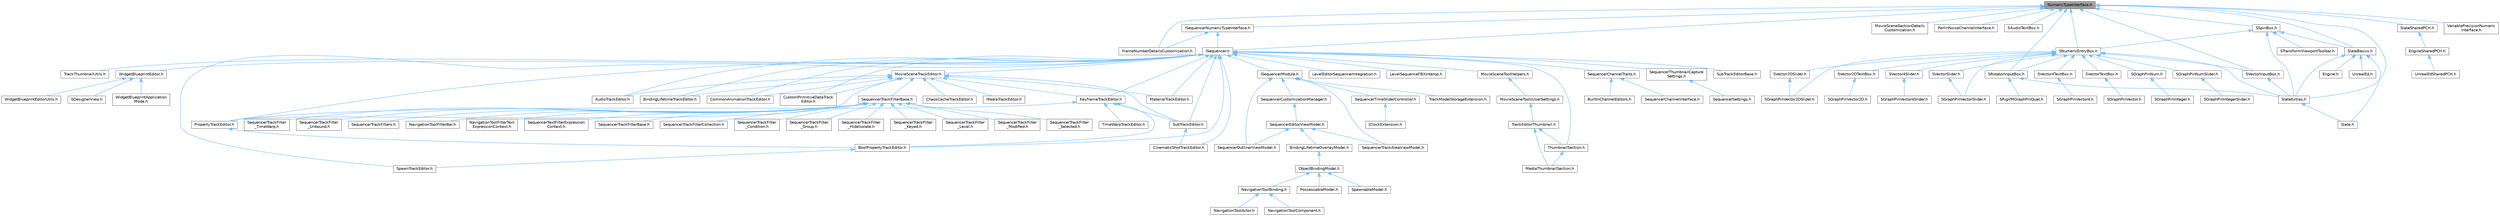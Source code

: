digraph "NumericTypeInterface.h"
{
 // INTERACTIVE_SVG=YES
 // LATEX_PDF_SIZE
  bgcolor="transparent";
  edge [fontname=Helvetica,fontsize=10,labelfontname=Helvetica,labelfontsize=10];
  node [fontname=Helvetica,fontsize=10,shape=box,height=0.2,width=0.4];
  Node1 [id="Node000001",label="NumericTypeInterface.h",height=0.2,width=0.4,color="gray40", fillcolor="grey60", style="filled", fontcolor="black",tooltip=" "];
  Node1 -> Node2 [id="edge1_Node000001_Node000002",dir="back",color="steelblue1",style="solid",tooltip=" "];
  Node2 [id="Node000002",label="FrameNumberDetailsCustomization.h",height=0.2,width=0.4,color="grey40", fillcolor="white", style="filled",URL="$df/db2/FrameNumberDetailsCustomization_8h.html",tooltip=" "];
  Node1 -> Node3 [id="edge2_Node000001_Node000003",dir="back",color="steelblue1",style="solid",tooltip=" "];
  Node3 [id="Node000003",label="ISequencer.h",height=0.2,width=0.4,color="grey40", fillcolor="white", style="filled",URL="$d7/d1d/ISequencer_8h.html",tooltip=" "];
  Node3 -> Node4 [id="edge3_Node000003_Node000004",dir="back",color="steelblue1",style="solid",tooltip=" "];
  Node4 [id="Node000004",label="AudioTrackEditor.h",height=0.2,width=0.4,color="grey40", fillcolor="white", style="filled",URL="$dd/d96/AudioTrackEditor_8h.html",tooltip=" "];
  Node3 -> Node5 [id="edge4_Node000003_Node000005",dir="back",color="steelblue1",style="solid",tooltip=" "];
  Node5 [id="Node000005",label="BindingLifetimeTrackEditor.h",height=0.2,width=0.4,color="grey40", fillcolor="white", style="filled",URL="$db/d3c/BindingLifetimeTrackEditor_8h.html",tooltip=" "];
  Node3 -> Node6 [id="edge5_Node000003_Node000006",dir="back",color="steelblue1",style="solid",tooltip=" "];
  Node6 [id="Node000006",label="BoolPropertyTrackEditor.h",height=0.2,width=0.4,color="grey40", fillcolor="white", style="filled",URL="$db/d07/BoolPropertyTrackEditor_8h.html",tooltip=" "];
  Node6 -> Node7 [id="edge6_Node000006_Node000007",dir="back",color="steelblue1",style="solid",tooltip=" "];
  Node7 [id="Node000007",label="SpawnTrackEditor.h",height=0.2,width=0.4,color="grey40", fillcolor="white", style="filled",URL="$d5/dac/SpawnTrackEditor_8h.html",tooltip=" "];
  Node3 -> Node8 [id="edge7_Node000003_Node000008",dir="back",color="steelblue1",style="solid",tooltip=" "];
  Node8 [id="Node000008",label="CinematicShotTrackEditor.h",height=0.2,width=0.4,color="grey40", fillcolor="white", style="filled",URL="$d3/d0c/CinematicShotTrackEditor_8h.html",tooltip=" "];
  Node3 -> Node9 [id="edge8_Node000003_Node000009",dir="back",color="steelblue1",style="solid",tooltip=" "];
  Node9 [id="Node000009",label="CommonAnimationTrackEditor.h",height=0.2,width=0.4,color="grey40", fillcolor="white", style="filled",URL="$d9/d6e/CommonAnimationTrackEditor_8h.html",tooltip=" "];
  Node3 -> Node10 [id="edge9_Node000003_Node000010",dir="back",color="steelblue1",style="solid",tooltip=" "];
  Node10 [id="Node000010",label="CustomPrimitiveDataTrack\lEditor.h",height=0.2,width=0.4,color="grey40", fillcolor="white", style="filled",URL="$dc/d8f/CustomPrimitiveDataTrackEditor_8h.html",tooltip=" "];
  Node3 -> Node11 [id="edge10_Node000003_Node000011",dir="back",color="steelblue1",style="solid",tooltip=" "];
  Node11 [id="Node000011",label="ISequencerModule.h",height=0.2,width=0.4,color="grey40", fillcolor="white", style="filled",URL="$d7/d3b/ISequencerModule_8h.html",tooltip=" "];
  Node11 -> Node12 [id="edge11_Node000011_Node000012",dir="back",color="steelblue1",style="solid",tooltip=" "];
  Node12 [id="Node000012",label="SequencerCustomizationManager.h",height=0.2,width=0.4,color="grey40", fillcolor="white", style="filled",URL="$dd/dea/SequencerCustomizationManager_8h.html",tooltip=" "];
  Node12 -> Node13 [id="edge12_Node000012_Node000013",dir="back",color="steelblue1",style="solid",tooltip=" "];
  Node13 [id="Node000013",label="SequencerEditorViewModel.h",height=0.2,width=0.4,color="grey40", fillcolor="white", style="filled",URL="$da/d57/SequencerEditorViewModel_8h.html",tooltip=" "];
  Node13 -> Node14 [id="edge13_Node000013_Node000014",dir="back",color="steelblue1",style="solid",tooltip=" "];
  Node14 [id="Node000014",label="BindingLifetimeOverlayModel.h",height=0.2,width=0.4,color="grey40", fillcolor="white", style="filled",URL="$d2/d69/BindingLifetimeOverlayModel_8h.html",tooltip=" "];
  Node14 -> Node15 [id="edge14_Node000014_Node000015",dir="back",color="steelblue1",style="solid",tooltip=" "];
  Node15 [id="Node000015",label="ObjectBindingModel.h",height=0.2,width=0.4,color="grey40", fillcolor="white", style="filled",URL="$de/dbc/ObjectBindingModel_8h.html",tooltip=" "];
  Node15 -> Node16 [id="edge15_Node000015_Node000016",dir="back",color="steelblue1",style="solid",tooltip=" "];
  Node16 [id="Node000016",label="NavigationToolBinding.h",height=0.2,width=0.4,color="grey40", fillcolor="white", style="filled",URL="$d0/db5/NavigationToolBinding_8h.html",tooltip=" "];
  Node16 -> Node17 [id="edge16_Node000016_Node000017",dir="back",color="steelblue1",style="solid",tooltip=" "];
  Node17 [id="Node000017",label="NavigationToolActor.h",height=0.2,width=0.4,color="grey40", fillcolor="white", style="filled",URL="$d6/da8/NavigationToolActor_8h.html",tooltip=" "];
  Node16 -> Node18 [id="edge17_Node000016_Node000018",dir="back",color="steelblue1",style="solid",tooltip=" "];
  Node18 [id="Node000018",label="NavigationToolComponent.h",height=0.2,width=0.4,color="grey40", fillcolor="white", style="filled",URL="$d7/dfc/NavigationToolComponent_8h.html",tooltip=" "];
  Node15 -> Node19 [id="edge18_Node000015_Node000019",dir="back",color="steelblue1",style="solid",tooltip=" "];
  Node19 [id="Node000019",label="PossessableModel.h",height=0.2,width=0.4,color="grey40", fillcolor="white", style="filled",URL="$d5/d01/PossessableModel_8h.html",tooltip=" "];
  Node15 -> Node20 [id="edge19_Node000015_Node000020",dir="back",color="steelblue1",style="solid",tooltip=" "];
  Node20 [id="Node000020",label="SpawnableModel.h",height=0.2,width=0.4,color="grey40", fillcolor="white", style="filled",URL="$d0/dd5/SpawnableModel_8h.html",tooltip=" "];
  Node13 -> Node21 [id="edge20_Node000013_Node000021",dir="back",color="steelblue1",style="solid",tooltip=" "];
  Node21 [id="Node000021",label="SequencerOutlinerViewModel.h",height=0.2,width=0.4,color="grey40", fillcolor="white", style="filled",URL="$da/d12/SequencerOutlinerViewModel_8h.html",tooltip=" "];
  Node13 -> Node22 [id="edge21_Node000013_Node000022",dir="back",color="steelblue1",style="solid",tooltip=" "];
  Node22 [id="Node000022",label="SequencerTrackAreaViewModel.h",height=0.2,width=0.4,color="grey40", fillcolor="white", style="filled",URL="$d9/dd2/SequencerTrackAreaViewModel_8h.html",tooltip=" "];
  Node11 -> Node21 [id="edge22_Node000011_Node000021",dir="back",color="steelblue1",style="solid",tooltip=" "];
  Node11 -> Node23 [id="edge23_Node000011_Node000023",dir="back",color="steelblue1",style="solid",tooltip=" "];
  Node23 [id="Node000023",label="SequencerTimeSliderController.h",height=0.2,width=0.4,color="grey40", fillcolor="white", style="filled",URL="$d3/d54/SequencerTimeSliderController_8h.html",tooltip=" "];
  Node23 -> Node24 [id="edge24_Node000023_Node000024",dir="back",color="steelblue1",style="solid",tooltip=" "];
  Node24 [id="Node000024",label="IClockExtension.h",height=0.2,width=0.4,color="grey40", fillcolor="white", style="filled",URL="$d1/d52/IClockExtension_8h.html",tooltip=" "];
  Node11 -> Node22 [id="edge25_Node000011_Node000022",dir="back",color="steelblue1",style="solid",tooltip=" "];
  Node11 -> Node25 [id="edge26_Node000011_Node000025",dir="back",color="steelblue1",style="solid",tooltip=" "];
  Node25 [id="Node000025",label="TrackModelStorageExtension.h",height=0.2,width=0.4,color="grey40", fillcolor="white", style="filled",URL="$d8/d98/TrackModelStorageExtension_8h.html",tooltip=" "];
  Node3 -> Node26 [id="edge27_Node000003_Node000026",dir="back",color="steelblue1",style="solid",tooltip=" "];
  Node26 [id="Node000026",label="KeyframeTrackEditor.h",height=0.2,width=0.4,color="grey40", fillcolor="white", style="filled",URL="$dd/d47/KeyframeTrackEditor_8h.html",tooltip=" "];
  Node26 -> Node6 [id="edge28_Node000026_Node000006",dir="back",color="steelblue1",style="solid",tooltip=" "];
  Node26 -> Node27 [id="edge29_Node000026_Node000027",dir="back",color="steelblue1",style="solid",tooltip=" "];
  Node27 [id="Node000027",label="PropertyTrackEditor.h",height=0.2,width=0.4,color="grey40", fillcolor="white", style="filled",URL="$da/d9a/PropertyTrackEditor_8h.html",tooltip=" "];
  Node27 -> Node6 [id="edge30_Node000027_Node000006",dir="back",color="steelblue1",style="solid",tooltip=" "];
  Node26 -> Node28 [id="edge31_Node000026_Node000028",dir="back",color="steelblue1",style="solid",tooltip=" "];
  Node28 [id="Node000028",label="SubTrackEditor.h",height=0.2,width=0.4,color="grey40", fillcolor="white", style="filled",URL="$d8/d5b/SubTrackEditor_8h.html",tooltip=" "];
  Node28 -> Node8 [id="edge32_Node000028_Node000008",dir="back",color="steelblue1",style="solid",tooltip=" "];
  Node26 -> Node29 [id="edge33_Node000026_Node000029",dir="back",color="steelblue1",style="solid",tooltip=" "];
  Node29 [id="Node000029",label="TimeWarpTrackEditor.h",height=0.2,width=0.4,color="grey40", fillcolor="white", style="filled",URL="$dc/d2e/TimeWarpTrackEditor_8h.html",tooltip=" "];
  Node3 -> Node30 [id="edge34_Node000003_Node000030",dir="back",color="steelblue1",style="solid",tooltip=" "];
  Node30 [id="Node000030",label="LevelEditorSequencerIntegration.h",height=0.2,width=0.4,color="grey40", fillcolor="white", style="filled",URL="$d5/d15/LevelEditorSequencerIntegration_8h.html",tooltip=" "];
  Node3 -> Node31 [id="edge35_Node000003_Node000031",dir="back",color="steelblue1",style="solid",tooltip=" "];
  Node31 [id="Node000031",label="LevelSequenceFBXInterop.h",height=0.2,width=0.4,color="grey40", fillcolor="white", style="filled",URL="$d7/d4f/LevelSequenceFBXInterop_8h.html",tooltip=" "];
  Node3 -> Node32 [id="edge36_Node000003_Node000032",dir="back",color="steelblue1",style="solid",tooltip=" "];
  Node32 [id="Node000032",label="MaterialTrackEditor.h",height=0.2,width=0.4,color="grey40", fillcolor="white", style="filled",URL="$d1/d9f/MaterialTrackEditor_8h.html",tooltip=" "];
  Node3 -> Node33 [id="edge37_Node000003_Node000033",dir="back",color="steelblue1",style="solid",tooltip=" "];
  Node33 [id="Node000033",label="MovieSceneToolHelpers.h",height=0.2,width=0.4,color="grey40", fillcolor="white", style="filled",URL="$d4/d0e/MovieSceneToolHelpers_8h.html",tooltip=" "];
  Node33 -> Node34 [id="edge38_Node000033_Node000034",dir="back",color="steelblue1",style="solid",tooltip=" "];
  Node34 [id="Node000034",label="MovieSceneToolsUserSettings.h",height=0.2,width=0.4,color="grey40", fillcolor="white", style="filled",URL="$d5/dab/MovieSceneToolsUserSettings_8h.html",tooltip=" "];
  Node34 -> Node35 [id="edge39_Node000034_Node000035",dir="back",color="steelblue1",style="solid",tooltip=" "];
  Node35 [id="Node000035",label="TrackEditorThumbnail.h",height=0.2,width=0.4,color="grey40", fillcolor="white", style="filled",URL="$d6/d44/TrackEditorThumbnail_8h.html",tooltip=" "];
  Node35 -> Node36 [id="edge40_Node000035_Node000036",dir="back",color="steelblue1",style="solid",tooltip=" "];
  Node36 [id="Node000036",label="MediaThumbnailSection.h",height=0.2,width=0.4,color="grey40", fillcolor="white", style="filled",URL="$d8/dfe/MediaThumbnailSection_8h.html",tooltip=" "];
  Node35 -> Node37 [id="edge41_Node000035_Node000037",dir="back",color="steelblue1",style="solid",tooltip=" "];
  Node37 [id="Node000037",label="ThumbnailSection.h",height=0.2,width=0.4,color="grey40", fillcolor="white", style="filled",URL="$de/daf/ThumbnailSection_8h.html",tooltip=" "];
  Node37 -> Node36 [id="edge42_Node000037_Node000036",dir="back",color="steelblue1",style="solid",tooltip=" "];
  Node3 -> Node38 [id="edge43_Node000003_Node000038",dir="back",color="steelblue1",style="solid",tooltip=" "];
  Node38 [id="Node000038",label="MovieSceneTrackEditor.h",height=0.2,width=0.4,color="grey40", fillcolor="white", style="filled",URL="$db/d6c/MovieSceneTrackEditor_8h.html",tooltip=" "];
  Node38 -> Node4 [id="edge44_Node000038_Node000004",dir="back",color="steelblue1",style="solid",tooltip=" "];
  Node38 -> Node5 [id="edge45_Node000038_Node000005",dir="back",color="steelblue1",style="solid",tooltip=" "];
  Node38 -> Node39 [id="edge46_Node000038_Node000039",dir="back",color="steelblue1",style="solid",tooltip=" "];
  Node39 [id="Node000039",label="ChaosCacheTrackEditor.h",height=0.2,width=0.4,color="grey40", fillcolor="white", style="filled",URL="$db/d36/ChaosCacheTrackEditor_8h.html",tooltip=" "];
  Node38 -> Node9 [id="edge47_Node000038_Node000009",dir="back",color="steelblue1",style="solid",tooltip=" "];
  Node38 -> Node10 [id="edge48_Node000038_Node000010",dir="back",color="steelblue1",style="solid",tooltip=" "];
  Node38 -> Node26 [id="edge49_Node000038_Node000026",dir="back",color="steelblue1",style="solid",tooltip=" "];
  Node38 -> Node32 [id="edge50_Node000038_Node000032",dir="back",color="steelblue1",style="solid",tooltip=" "];
  Node38 -> Node40 [id="edge51_Node000038_Node000040",dir="back",color="steelblue1",style="solid",tooltip=" "];
  Node40 [id="Node000040",label="MediaTrackEditor.h",height=0.2,width=0.4,color="grey40", fillcolor="white", style="filled",URL="$d0/d41/MediaTrackEditor_8h.html",tooltip=" "];
  Node38 -> Node27 [id="edge52_Node000038_Node000027",dir="back",color="steelblue1",style="solid",tooltip=" "];
  Node38 -> Node41 [id="edge53_Node000038_Node000041",dir="back",color="steelblue1",style="solid",tooltip=" "];
  Node41 [id="Node000041",label="SequencerTrackFilterBase.h",height=0.2,width=0.4,color="grey40", fillcolor="white", style="filled",URL="$d8/def/Filters_2SequencerTrackFilterBase_8h.html",tooltip=" "];
  Node41 -> Node42 [id="edge54_Node000041_Node000042",dir="back",color="steelblue1",style="solid",tooltip=" "];
  Node42 [id="Node000042",label="NavigationToolFilterBar.h",height=0.2,width=0.4,color="grey40", fillcolor="white", style="filled",URL="$df/d14/NavigationToolFilterBar_8h.html",tooltip=" "];
  Node41 -> Node43 [id="edge55_Node000041_Node000043",dir="back",color="steelblue1",style="solid",tooltip=" "];
  Node43 [id="Node000043",label="NavigationToolFilterText\lExpressionContext.h",height=0.2,width=0.4,color="grey40", fillcolor="white", style="filled",URL="$d8/dd2/NavigationToolFilterTextExpressionContext_8h.html",tooltip=" "];
  Node41 -> Node44 [id="edge56_Node000041_Node000044",dir="back",color="steelblue1",style="solid",tooltip=" "];
  Node44 [id="Node000044",label="SequencerTextFilterExpression\lContext.h",height=0.2,width=0.4,color="grey40", fillcolor="white", style="filled",URL="$d0/d9f/SequencerTextFilterExpressionContext_8h.html",tooltip=" "];
  Node41 -> Node45 [id="edge57_Node000041_Node000045",dir="back",color="steelblue1",style="solid",tooltip=" "];
  Node45 [id="Node000045",label="SequencerTrackFilterBase.h",height=0.2,width=0.4,color="grey40", fillcolor="white", style="filled",URL="$d8/d4d/SequencerTrackFilterBase_8h.html",tooltip=" "];
  Node41 -> Node46 [id="edge58_Node000041_Node000046",dir="back",color="steelblue1",style="solid",tooltip=" "];
  Node46 [id="Node000046",label="SequencerTrackFilterCollection.h",height=0.2,width=0.4,color="grey40", fillcolor="white", style="filled",URL="$d8/de2/SequencerTrackFilterCollection_8h.html",tooltip=" "];
  Node41 -> Node47 [id="edge59_Node000041_Node000047",dir="back",color="steelblue1",style="solid",tooltip=" "];
  Node47 [id="Node000047",label="SequencerTrackFilter\l_Condition.h",height=0.2,width=0.4,color="grey40", fillcolor="white", style="filled",URL="$df/d17/SequencerTrackFilter__Condition_8h.html",tooltip=" "];
  Node41 -> Node48 [id="edge60_Node000041_Node000048",dir="back",color="steelblue1",style="solid",tooltip=" "];
  Node48 [id="Node000048",label="SequencerTrackFilter\l_Group.h",height=0.2,width=0.4,color="grey40", fillcolor="white", style="filled",URL="$da/dea/SequencerTrackFilter__Group_8h.html",tooltip=" "];
  Node41 -> Node49 [id="edge61_Node000041_Node000049",dir="back",color="steelblue1",style="solid",tooltip=" "];
  Node49 [id="Node000049",label="SequencerTrackFilter\l_HideIsolate.h",height=0.2,width=0.4,color="grey40", fillcolor="white", style="filled",URL="$d3/d55/SequencerTrackFilter__HideIsolate_8h.html",tooltip=" "];
  Node41 -> Node50 [id="edge62_Node000041_Node000050",dir="back",color="steelblue1",style="solid",tooltip=" "];
  Node50 [id="Node000050",label="SequencerTrackFilter\l_Keyed.h",height=0.2,width=0.4,color="grey40", fillcolor="white", style="filled",URL="$d4/d2d/SequencerTrackFilter__Keyed_8h.html",tooltip=" "];
  Node41 -> Node51 [id="edge63_Node000041_Node000051",dir="back",color="steelblue1",style="solid",tooltip=" "];
  Node51 [id="Node000051",label="SequencerTrackFilter\l_Level.h",height=0.2,width=0.4,color="grey40", fillcolor="white", style="filled",URL="$d2/d6c/SequencerTrackFilter__Level_8h.html",tooltip=" "];
  Node41 -> Node52 [id="edge64_Node000041_Node000052",dir="back",color="steelblue1",style="solid",tooltip=" "];
  Node52 [id="Node000052",label="SequencerTrackFilter\l_Modified.h",height=0.2,width=0.4,color="grey40", fillcolor="white", style="filled",URL="$d0/dd9/SequencerTrackFilter__Modified_8h.html",tooltip=" "];
  Node41 -> Node53 [id="edge65_Node000041_Node000053",dir="back",color="steelblue1",style="solid",tooltip=" "];
  Node53 [id="Node000053",label="SequencerTrackFilter\l_Selected.h",height=0.2,width=0.4,color="grey40", fillcolor="white", style="filled",URL="$dc/d54/SequencerTrackFilter__Selected_8h.html",tooltip=" "];
  Node41 -> Node54 [id="edge66_Node000041_Node000054",dir="back",color="steelblue1",style="solid",tooltip=" "];
  Node54 [id="Node000054",label="SequencerTrackFilter\l_TimeWarp.h",height=0.2,width=0.4,color="grey40", fillcolor="white", style="filled",URL="$d6/dd0/SequencerTrackFilter__TimeWarp_8h.html",tooltip=" "];
  Node41 -> Node55 [id="edge67_Node000041_Node000055",dir="back",color="steelblue1",style="solid",tooltip=" "];
  Node55 [id="Node000055",label="SequencerTrackFilter\l_Unbound.h",height=0.2,width=0.4,color="grey40", fillcolor="white", style="filled",URL="$d0/dd1/SequencerTrackFilter__Unbound_8h.html",tooltip=" "];
  Node41 -> Node56 [id="edge68_Node000041_Node000056",dir="back",color="steelblue1",style="solid",tooltip=" "];
  Node56 [id="Node000056",label="SequencerTrackFilters.h",height=0.2,width=0.4,color="grey40", fillcolor="white", style="filled",URL="$df/d72/SequencerTrackFilters_8h.html",tooltip=" "];
  Node38 -> Node28 [id="edge69_Node000038_Node000028",dir="back",color="steelblue1",style="solid",tooltip=" "];
  Node3 -> Node27 [id="edge70_Node000003_Node000027",dir="back",color="steelblue1",style="solid",tooltip=" "];
  Node3 -> Node57 [id="edge71_Node000003_Node000057",dir="back",color="steelblue1",style="solid",tooltip=" "];
  Node57 [id="Node000057",label="SequencerChannelTraits.h",height=0.2,width=0.4,color="grey40", fillcolor="white", style="filled",URL="$d6/db9/SequencerChannelTraits_8h.html",tooltip=" "];
  Node57 -> Node58 [id="edge72_Node000057_Node000058",dir="back",color="steelblue1",style="solid",tooltip=" "];
  Node58 [id="Node000058",label="BuiltInChannelEditors.h",height=0.2,width=0.4,color="grey40", fillcolor="white", style="filled",URL="$df/daf/BuiltInChannelEditors_8h.html",tooltip=" "];
  Node57 -> Node59 [id="edge73_Node000057_Node000059",dir="back",color="steelblue1",style="solid",tooltip=" "];
  Node59 [id="Node000059",label="SequencerChannelInterface.h",height=0.2,width=0.4,color="grey40", fillcolor="white", style="filled",URL="$da/d51/SequencerChannelInterface_8h.html",tooltip=" "];
  Node3 -> Node60 [id="edge74_Node000003_Node000060",dir="back",color="steelblue1",style="solid",tooltip=" "];
  Node60 [id="Node000060",label="SequencerThumbnailCapture\lSettings.h",height=0.2,width=0.4,color="grey40", fillcolor="white", style="filled",URL="$de/d05/SequencerThumbnailCaptureSettings_8h.html",tooltip=" "];
  Node60 -> Node61 [id="edge75_Node000060_Node000061",dir="back",color="steelblue1",style="solid",tooltip=" "];
  Node61 [id="Node000061",label="SequencerSettings.h",height=0.2,width=0.4,color="grey40", fillcolor="white", style="filled",URL="$d1/d46/SequencerSettings_8h.html",tooltip=" "];
  Node3 -> Node7 [id="edge76_Node000003_Node000007",dir="back",color="steelblue1",style="solid",tooltip=" "];
  Node3 -> Node28 [id="edge77_Node000003_Node000028",dir="back",color="steelblue1",style="solid",tooltip=" "];
  Node3 -> Node62 [id="edge78_Node000003_Node000062",dir="back",color="steelblue1",style="solid",tooltip=" "];
  Node62 [id="Node000062",label="SubTrackEditorBase.h",height=0.2,width=0.4,color="grey40", fillcolor="white", style="filled",URL="$db/d33/SubTrackEditorBase_8h.html",tooltip=" "];
  Node3 -> Node37 [id="edge79_Node000003_Node000037",dir="back",color="steelblue1",style="solid",tooltip=" "];
  Node3 -> Node63 [id="edge80_Node000003_Node000063",dir="back",color="steelblue1",style="solid",tooltip=" "];
  Node63 [id="Node000063",label="TrackThumbnailUtils.h",height=0.2,width=0.4,color="grey40", fillcolor="white", style="filled",URL="$dc/df4/TrackThumbnailUtils_8h.html",tooltip=" "];
  Node3 -> Node64 [id="edge81_Node000003_Node000064",dir="back",color="steelblue1",style="solid",tooltip=" "];
  Node64 [id="Node000064",label="WidgetBlueprintEditor.h",height=0.2,width=0.4,color="grey40", fillcolor="white", style="filled",URL="$d6/d04/WidgetBlueprintEditor_8h.html",tooltip=" "];
  Node64 -> Node65 [id="edge82_Node000064_Node000065",dir="back",color="steelblue1",style="solid",tooltip=" "];
  Node65 [id="Node000065",label="SDesignerView.h",height=0.2,width=0.4,color="grey40", fillcolor="white", style="filled",URL="$d2/d14/SDesignerView_8h.html",tooltip=" "];
  Node64 -> Node66 [id="edge83_Node000064_Node000066",dir="back",color="steelblue1",style="solid",tooltip=" "];
  Node66 [id="Node000066",label="WidgetBlueprintApplication\lMode.h",height=0.2,width=0.4,color="grey40", fillcolor="white", style="filled",URL="$d3/d40/WidgetBlueprintApplicationMode_8h.html",tooltip=" "];
  Node64 -> Node67 [id="edge84_Node000064_Node000067",dir="back",color="steelblue1",style="solid",tooltip=" "];
  Node67 [id="Node000067",label="WidgetBlueprintEditorUtils.h",height=0.2,width=0.4,color="grey40", fillcolor="white", style="filled",URL="$d9/df7/WidgetBlueprintEditorUtils_8h.html",tooltip=" "];
  Node1 -> Node68 [id="edge85_Node000001_Node000068",dir="back",color="steelblue1",style="solid",tooltip=" "];
  Node68 [id="Node000068",label="ISequencerNumericTypeInterface.h",height=0.2,width=0.4,color="grey40", fillcolor="white", style="filled",URL="$db/df1/ISequencerNumericTypeInterface_8h.html",tooltip=" "];
  Node68 -> Node2 [id="edge86_Node000068_Node000002",dir="back",color="steelblue1",style="solid",tooltip=" "];
  Node68 -> Node3 [id="edge87_Node000068_Node000003",dir="back",color="steelblue1",style="solid",tooltip=" "];
  Node1 -> Node69 [id="edge88_Node000001_Node000069",dir="back",color="steelblue1",style="solid",tooltip=" "];
  Node69 [id="Node000069",label="MovieSceneSectionDetails\lCustomization.h",height=0.2,width=0.4,color="grey40", fillcolor="white", style="filled",URL="$d3/de7/MovieSceneSectionDetailsCustomization_8h.html",tooltip=" "];
  Node1 -> Node70 [id="edge89_Node000001_Node000070",dir="back",color="steelblue1",style="solid",tooltip=" "];
  Node70 [id="Node000070",label="PerlinNoiseChannelInterface.h",height=0.2,width=0.4,color="grey40", fillcolor="white", style="filled",URL="$d5/dc1/PerlinNoiseChannelInterface_8h.html",tooltip=" "];
  Node1 -> Node71 [id="edge90_Node000001_Node000071",dir="back",color="steelblue1",style="solid",tooltip=" "];
  Node71 [id="Node000071",label="SAudioTextBox.h",height=0.2,width=0.4,color="grey40", fillcolor="white", style="filled",URL="$da/da3/SAudioTextBox_8h.html",tooltip=" "];
  Node1 -> Node72 [id="edge91_Node000001_Node000072",dir="back",color="steelblue1",style="solid",tooltip=" "];
  Node72 [id="Node000072",label="SNumericEntryBox.h",height=0.2,width=0.4,color="grey40", fillcolor="white", style="filled",URL="$d8/d1a/SNumericEntryBox_8h.html",tooltip=" "];
  Node72 -> Node73 [id="edge92_Node000072_Node000073",dir="back",color="steelblue1",style="solid",tooltip=" "];
  Node73 [id="Node000073",label="SGraphPinNum.h",height=0.2,width=0.4,color="grey40", fillcolor="white", style="filled",URL="$d7/da4/SGraphPinNum_8h.html",tooltip=" "];
  Node73 -> Node74 [id="edge93_Node000073_Node000074",dir="back",color="steelblue1",style="solid",tooltip=" "];
  Node74 [id="Node000074",label="SGraphPinInteger.h",height=0.2,width=0.4,color="grey40", fillcolor="white", style="filled",URL="$df/d54/SGraphPinInteger_8h.html",tooltip=" "];
  Node72 -> Node75 [id="edge94_Node000072_Node000075",dir="back",color="steelblue1",style="solid",tooltip=" "];
  Node75 [id="Node000075",label="SGraphPinNumSlider.h",height=0.2,width=0.4,color="grey40", fillcolor="white", style="filled",URL="$d5/d00/SGraphPinNumSlider_8h.html",tooltip=" "];
  Node75 -> Node76 [id="edge95_Node000075_Node000076",dir="back",color="steelblue1",style="solid",tooltip=" "];
  Node76 [id="Node000076",label="SGraphPinIntegerSlider.h",height=0.2,width=0.4,color="grey40", fillcolor="white", style="filled",URL="$da/d60/SGraphPinIntegerSlider_8h.html",tooltip=" "];
  Node72 -> Node77 [id="edge96_Node000072_Node000077",dir="back",color="steelblue1",style="solid",tooltip=" "];
  Node77 [id="Node000077",label="SGraphPinVector2DSlider.h",height=0.2,width=0.4,color="grey40", fillcolor="white", style="filled",URL="$d7/d05/SGraphPinVector2DSlider_8h.html",tooltip=" "];
  Node72 -> Node78 [id="edge97_Node000072_Node000078",dir="back",color="steelblue1",style="solid",tooltip=" "];
  Node78 [id="Node000078",label="SGraphPinVectorSlider.h",height=0.2,width=0.4,color="grey40", fillcolor="white", style="filled",URL="$dc/d38/SGraphPinVectorSlider_8h.html",tooltip=" "];
  Node72 -> Node79 [id="edge98_Node000072_Node000079",dir="back",color="steelblue1",style="solid",tooltip=" "];
  Node79 [id="Node000079",label="SRotatorInputBox.h",height=0.2,width=0.4,color="grey40", fillcolor="white", style="filled",URL="$de/dd2/SRotatorInputBox_8h.html",tooltip=" "];
  Node79 -> Node80 [id="edge99_Node000079_Node000080",dir="back",color="steelblue1",style="solid",tooltip=" "];
  Node80 [id="Node000080",label="SRigVMGraphPinQuat.h",height=0.2,width=0.4,color="grey40", fillcolor="white", style="filled",URL="$de/dda/SRigVMGraphPinQuat_8h.html",tooltip=" "];
  Node79 -> Node81 [id="edge100_Node000079_Node000081",dir="back",color="steelblue1",style="solid",tooltip=" "];
  Node81 [id="Node000081",label="SlateExtras.h",height=0.2,width=0.4,color="grey40", fillcolor="white", style="filled",URL="$d8/dec/SlateExtras_8h.html",tooltip=" "];
  Node81 -> Node82 [id="edge101_Node000081_Node000082",dir="back",color="steelblue1",style="solid",tooltip=" "];
  Node82 [id="Node000082",label="Slate.h",height=0.2,width=0.4,color="grey40", fillcolor="white", style="filled",URL="$d2/dc0/Slate_8h.html",tooltip=" "];
  Node72 -> Node83 [id="edge102_Node000072_Node000083",dir="back",color="steelblue1",style="solid",tooltip=" "];
  Node83 [id="Node000083",label="SVector2DSlider.h",height=0.2,width=0.4,color="grey40", fillcolor="white", style="filled",URL="$de/d67/SVector2DSlider_8h.html",tooltip=" "];
  Node83 -> Node77 [id="edge103_Node000083_Node000077",dir="back",color="steelblue1",style="solid",tooltip=" "];
  Node72 -> Node84 [id="edge104_Node000072_Node000084",dir="back",color="steelblue1",style="solid",tooltip=" "];
  Node84 [id="Node000084",label="SVector2DTextBox.h",height=0.2,width=0.4,color="grey40", fillcolor="white", style="filled",URL="$d6/d71/SVector2DTextBox_8h.html",tooltip=" "];
  Node84 -> Node85 [id="edge105_Node000084_Node000085",dir="back",color="steelblue1",style="solid",tooltip=" "];
  Node85 [id="Node000085",label="SGraphPinVector2D.h",height=0.2,width=0.4,color="grey40", fillcolor="white", style="filled",URL="$d7/d67/SGraphPinVector2D_8h.html",tooltip=" "];
  Node72 -> Node86 [id="edge106_Node000072_Node000086",dir="back",color="steelblue1",style="solid",tooltip=" "];
  Node86 [id="Node000086",label="SVector4Slider.h",height=0.2,width=0.4,color="grey40", fillcolor="white", style="filled",URL="$d4/dec/SVector4Slider_8h.html",tooltip=" "];
  Node86 -> Node87 [id="edge107_Node000086_Node000087",dir="back",color="steelblue1",style="solid",tooltip=" "];
  Node87 [id="Node000087",label="SGraphPinVector4Slider.h",height=0.2,width=0.4,color="grey40", fillcolor="white", style="filled",URL="$d9/db8/SGraphPinVector4Slider_8h.html",tooltip=" "];
  Node72 -> Node88 [id="edge108_Node000072_Node000088",dir="back",color="steelblue1",style="solid",tooltip=" "];
  Node88 [id="Node000088",label="SVector4TextBox.h",height=0.2,width=0.4,color="grey40", fillcolor="white", style="filled",URL="$dd/da4/SVector4TextBox_8h.html",tooltip=" "];
  Node88 -> Node89 [id="edge109_Node000088_Node000089",dir="back",color="steelblue1",style="solid",tooltip=" "];
  Node89 [id="Node000089",label="SGraphPinVector4.h",height=0.2,width=0.4,color="grey40", fillcolor="white", style="filled",URL="$d4/d94/SGraphPinVector4_8h.html",tooltip=" "];
  Node72 -> Node90 [id="edge110_Node000072_Node000090",dir="back",color="steelblue1",style="solid",tooltip=" "];
  Node90 [id="Node000090",label="SVectorInputBox.h",height=0.2,width=0.4,color="grey40", fillcolor="white", style="filled",URL="$df/d44/SVectorInputBox_8h.html",tooltip=" "];
  Node90 -> Node81 [id="edge111_Node000090_Node000081",dir="back",color="steelblue1",style="solid",tooltip=" "];
  Node72 -> Node91 [id="edge112_Node000072_Node000091",dir="back",color="steelblue1",style="solid",tooltip=" "];
  Node91 [id="Node000091",label="SVectorSlider.h",height=0.2,width=0.4,color="grey40", fillcolor="white", style="filled",URL="$d2/db5/SVectorSlider_8h.html",tooltip=" "];
  Node91 -> Node78 [id="edge113_Node000091_Node000078",dir="back",color="steelblue1",style="solid",tooltip=" "];
  Node72 -> Node92 [id="edge114_Node000072_Node000092",dir="back",color="steelblue1",style="solid",tooltip=" "];
  Node92 [id="Node000092",label="SVectorTextBox.h",height=0.2,width=0.4,color="grey40", fillcolor="white", style="filled",URL="$df/db8/SVectorTextBox_8h.html",tooltip=" "];
  Node92 -> Node93 [id="edge115_Node000092_Node000093",dir="back",color="steelblue1",style="solid",tooltip=" "];
  Node93 [id="Node000093",label="SGraphPinVector.h",height=0.2,width=0.4,color="grey40", fillcolor="white", style="filled",URL="$d8/de7/SGraphPinVector_8h.html",tooltip=" "];
  Node72 -> Node81 [id="edge116_Node000072_Node000081",dir="back",color="steelblue1",style="solid",tooltip=" "];
  Node1 -> Node79 [id="edge117_Node000001_Node000079",dir="back",color="steelblue1",style="solid",tooltip=" "];
  Node1 -> Node94 [id="edge118_Node000001_Node000094",dir="back",color="steelblue1",style="solid",tooltip=" "];
  Node94 [id="Node000094",label="SSpinBox.h",height=0.2,width=0.4,color="grey40", fillcolor="white", style="filled",URL="$d5/da5/SSpinBox_8h.html",tooltip=" "];
  Node94 -> Node72 [id="edge119_Node000094_Node000072",dir="back",color="steelblue1",style="solid",tooltip=" "];
  Node94 -> Node95 [id="edge120_Node000094_Node000095",dir="back",color="steelblue1",style="solid",tooltip=" "];
  Node95 [id="Node000095",label="STransformViewportToolbar.h",height=0.2,width=0.4,color="grey40", fillcolor="white", style="filled",URL="$d8/da8/STransformViewportToolbar_8h.html",tooltip=" "];
  Node94 -> Node96 [id="edge121_Node000094_Node000096",dir="back",color="steelblue1",style="solid",tooltip=" "];
  Node96 [id="Node000096",label="SlateBasics.h",height=0.2,width=0.4,color="grey40", fillcolor="white", style="filled",URL="$da/d2f/SlateBasics_8h.html",tooltip=" "];
  Node96 -> Node97 [id="edge122_Node000096_Node000097",dir="back",color="steelblue1",style="solid",tooltip=" "];
  Node97 [id="Node000097",label="Engine.h",height=0.2,width=0.4,color="grey40", fillcolor="white", style="filled",URL="$d1/d34/Public_2Engine_8h.html",tooltip=" "];
  Node96 -> Node82 [id="edge123_Node000096_Node000082",dir="back",color="steelblue1",style="solid",tooltip=" "];
  Node96 -> Node81 [id="edge124_Node000096_Node000081",dir="back",color="steelblue1",style="solid",tooltip=" "];
  Node96 -> Node98 [id="edge125_Node000096_Node000098",dir="back",color="steelblue1",style="solid",tooltip=" "];
  Node98 [id="Node000098",label="UnrealEd.h",height=0.2,width=0.4,color="grey40", fillcolor="white", style="filled",URL="$d2/d5f/UnrealEd_8h.html",tooltip=" "];
  Node94 -> Node81 [id="edge126_Node000094_Node000081",dir="back",color="steelblue1",style="solid",tooltip=" "];
  Node1 -> Node90 [id="edge127_Node000001_Node000090",dir="back",color="steelblue1",style="solid",tooltip=" "];
  Node1 -> Node96 [id="edge128_Node000001_Node000096",dir="back",color="steelblue1",style="solid",tooltip=" "];
  Node1 -> Node81 [id="edge129_Node000001_Node000081",dir="back",color="steelblue1",style="solid",tooltip=" "];
  Node1 -> Node99 [id="edge130_Node000001_Node000099",dir="back",color="steelblue1",style="solid",tooltip=" "];
  Node99 [id="Node000099",label="SlateSharedPCH.h",height=0.2,width=0.4,color="grey40", fillcolor="white", style="filled",URL="$d1/dfc/SlateSharedPCH_8h.html",tooltip=" "];
  Node99 -> Node100 [id="edge131_Node000099_Node000100",dir="back",color="steelblue1",style="solid",tooltip=" "];
  Node100 [id="Node000100",label="EngineSharedPCH.h",height=0.2,width=0.4,color="grey40", fillcolor="white", style="filled",URL="$dc/dbb/EngineSharedPCH_8h.html",tooltip=" "];
  Node100 -> Node101 [id="edge132_Node000100_Node000101",dir="back",color="steelblue1",style="solid",tooltip=" "];
  Node101 [id="Node000101",label="UnrealEdSharedPCH.h",height=0.2,width=0.4,color="grey40", fillcolor="white", style="filled",URL="$d1/de6/UnrealEdSharedPCH_8h.html",tooltip=" "];
  Node1 -> Node102 [id="edge133_Node000001_Node000102",dir="back",color="steelblue1",style="solid",tooltip=" "];
  Node102 [id="Node000102",label="VariablePrecisionNumeric\lInterface.h",height=0.2,width=0.4,color="grey40", fillcolor="white", style="filled",URL="$d7/d94/VariablePrecisionNumericInterface_8h.html",tooltip=" "];
}
